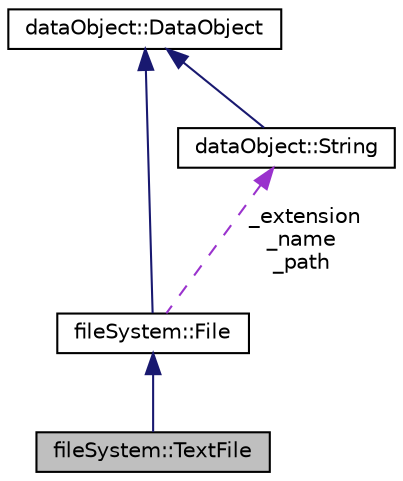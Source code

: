 digraph "fileSystem::TextFile"
{
 // LATEX_PDF_SIZE
  edge [fontname="Helvetica",fontsize="10",labelfontname="Helvetica",labelfontsize="10"];
  node [fontname="Helvetica",fontsize="10",shape=record];
  Node1 [label="fileSystem::TextFile",height=0.2,width=0.4,color="black", fillcolor="grey75", style="filled", fontcolor="black",tooltip="テキストファイルクラス"];
  Node2 -> Node1 [dir="back",color="midnightblue",fontsize="10",style="solid",fontname="Helvetica"];
  Node2 [label="fileSystem::File",height=0.2,width=0.4,color="black", fillcolor="white", style="filled",URL="$classfile_system_1_1_file.html",tooltip="ファイルクラス"];
  Node3 -> Node2 [dir="back",color="midnightblue",fontsize="10",style="solid",fontname="Helvetica"];
  Node3 [label="dataObject::DataObject",height=0.2,width=0.4,color="black", fillcolor="white", style="filled",URL="$classdata_object_1_1_data_object.html",tooltip="基本型クラス"];
  Node4 -> Node2 [dir="back",color="darkorchid3",fontsize="10",style="dashed",label=" _extension\n_name\n_path" ,fontname="Helvetica"];
  Node4 [label="dataObject::String",height=0.2,width=0.4,color="black", fillcolor="white", style="filled",URL="$classdata_object_1_1_string.html",tooltip="文字列クラス"];
  Node3 -> Node4 [dir="back",color="midnightblue",fontsize="10",style="solid",fontname="Helvetica"];
}
